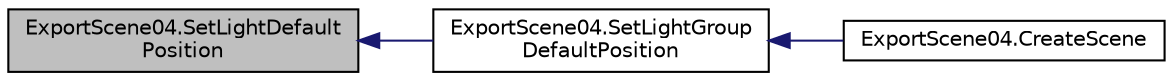 digraph "ExportScene04.SetLightDefaultPosition"
{
  edge [fontname="Helvetica",fontsize="10",labelfontname="Helvetica",labelfontsize="10"];
  node [fontname="Helvetica",fontsize="10",shape=record];
  rankdir="LR";
  Node56 [label="ExportScene04.SetLightDefault\lPosition",height=0.2,width=0.4,color="black", fillcolor="grey75", style="filled", fontcolor="black"];
  Node56 -> Node57 [dir="back",color="midnightblue",fontsize="10",style="solid",fontname="Helvetica"];
  Node57 [label="ExportScene04.SetLightGroup\lDefaultPosition",height=0.2,width=0.4,color="black", fillcolor="white", style="filled",URL="$namespace_export_scene04.html#a743605c74923f1ffaf16c6d6eb51eda9"];
  Node57 -> Node58 [dir="back",color="midnightblue",fontsize="10",style="solid",fontname="Helvetica"];
  Node58 [label="ExportScene04.CreateScene",height=0.2,width=0.4,color="black", fillcolor="white", style="filled",URL="$namespace_export_scene04.html#a7e8f386cc2dcb6e596b141e4b80eff56"];
}
